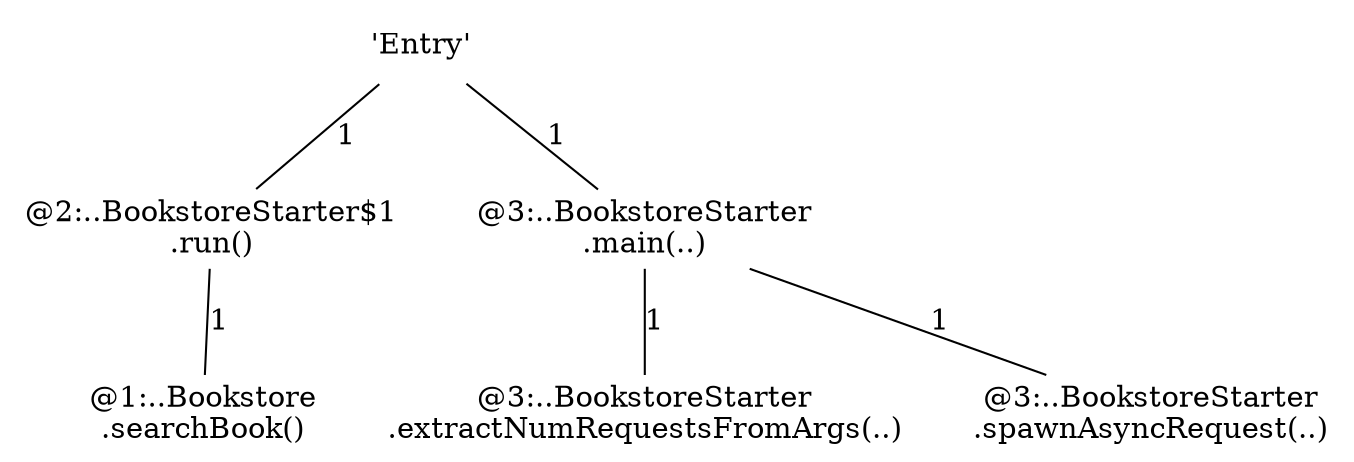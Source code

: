 digraph G {
0[label ="'Entry'",shape=none];
1[label ="@2:..BookstoreStarter$1\n.run()",shape=none];
2[label ="@1:..Bookstore\n.searchBook()",shape=none];
3[label ="@3:..BookstoreStarter\n.main(..)",shape=none];
4[label ="@3:..BookstoreStarter\n.extractNumRequestsFromArgs(..)",shape=none];
5[label ="@3:..BookstoreStarter\n.spawnAsyncRequest(..)",shape=none];

0->1[style=solid,arrowhead=none,label="1" ]

1->2[style=solid,arrowhead=none,label="1" ]

0->3[style=solid,arrowhead=none,label="1" ]

3->4[style=solid,arrowhead=none,label="1" ]

3->5[style=solid,arrowhead=none,label="1" ]

}
